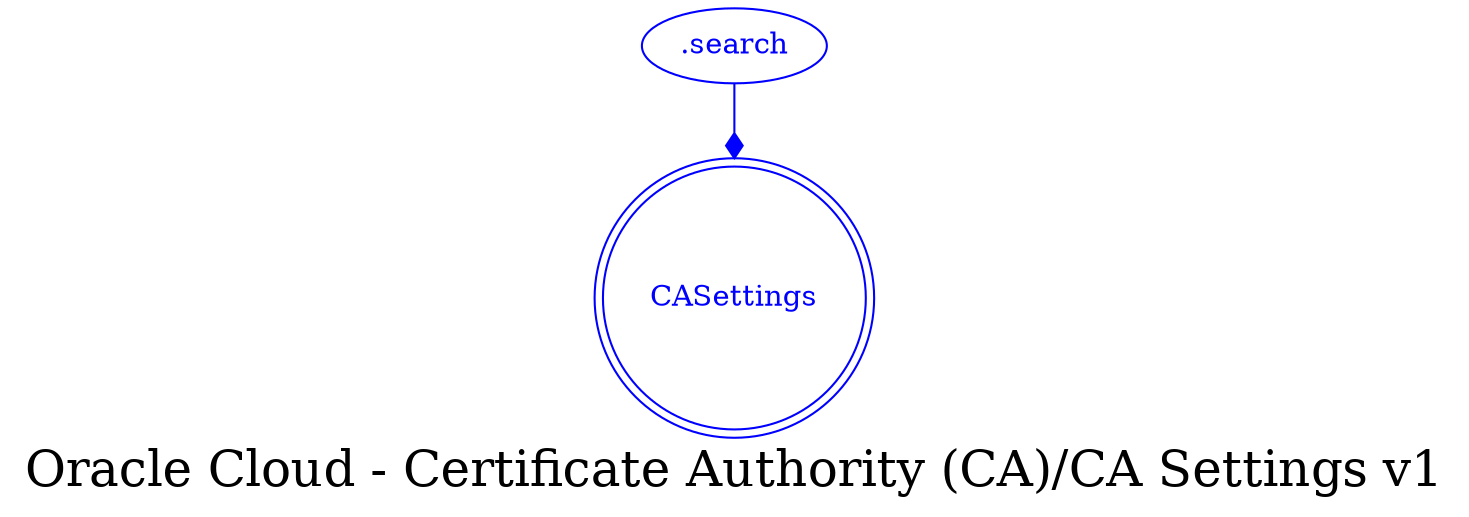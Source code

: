 digraph LexiconGraph {
graph[label="Oracle Cloud - Certificate Authority (CA)/CA Settings v1", fontsize=24]
splines=true
"CASettings" [color=blue, fontcolor=blue, shape=doublecircle]
".search" -> "CASettings" [color=blue, fontcolor=blue, arrowhead=diamond, arrowtail=none]
".search" [color=blue, fontcolor=blue, shape=ellipse]
}
